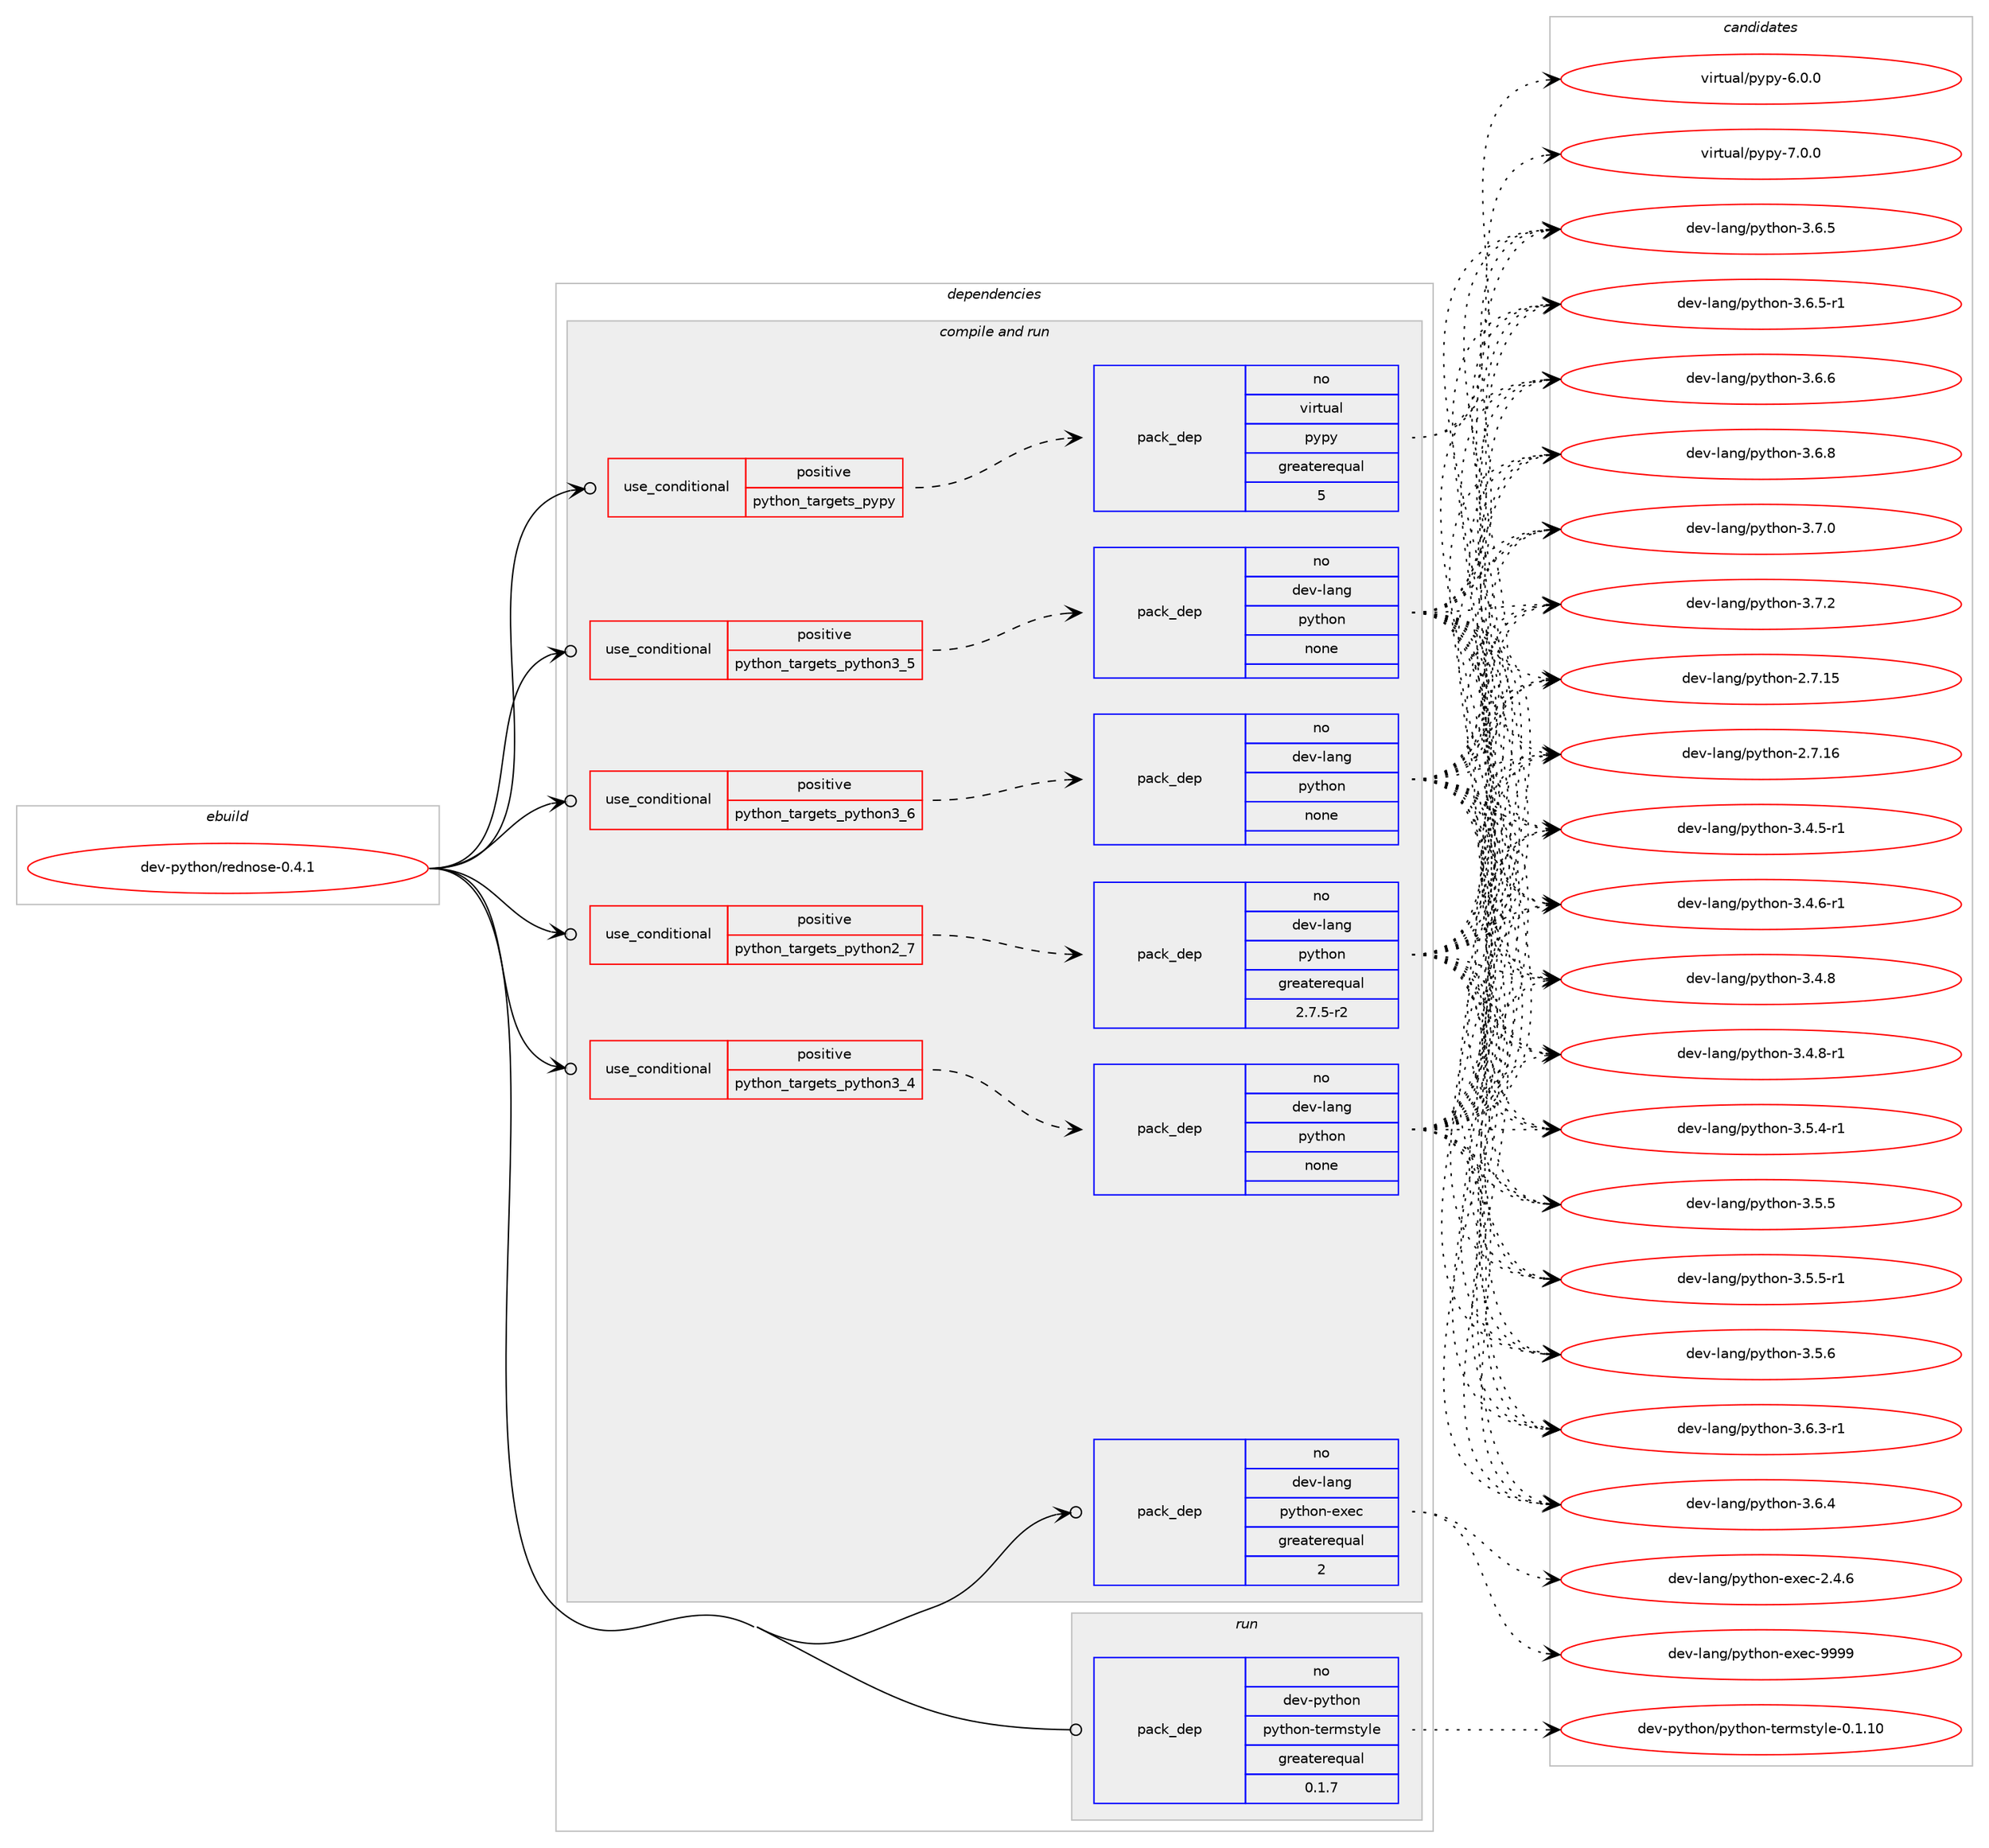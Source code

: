 digraph prolog {

# *************
# Graph options
# *************

newrank=true;
concentrate=true;
compound=true;
graph [rankdir=LR,fontname=Helvetica,fontsize=10,ranksep=1.5];#, ranksep=2.5, nodesep=0.2];
edge  [arrowhead=vee];
node  [fontname=Helvetica,fontsize=10];

# **********
# The ebuild
# **********

subgraph cluster_leftcol {
color=gray;
rank=same;
label=<<i>ebuild</i>>;
id [label="dev-python/rednose-0.4.1", color=red, width=4, href="../dev-python/rednose-0.4.1.svg"];
}

# ****************
# The dependencies
# ****************

subgraph cluster_midcol {
color=gray;
label=<<i>dependencies</i>>;
subgraph cluster_compile {
fillcolor="#eeeeee";
style=filled;
label=<<i>compile</i>>;
}
subgraph cluster_compileandrun {
fillcolor="#eeeeee";
style=filled;
label=<<i>compile and run</i>>;
subgraph cond383666 {
dependency1438573 [label=<<TABLE BORDER="0" CELLBORDER="1" CELLSPACING="0" CELLPADDING="4"><TR><TD ROWSPAN="3" CELLPADDING="10">use_conditional</TD></TR><TR><TD>positive</TD></TR><TR><TD>python_targets_pypy</TD></TR></TABLE>>, shape=none, color=red];
subgraph pack1031547 {
dependency1438574 [label=<<TABLE BORDER="0" CELLBORDER="1" CELLSPACING="0" CELLPADDING="4" WIDTH="220"><TR><TD ROWSPAN="6" CELLPADDING="30">pack_dep</TD></TR><TR><TD WIDTH="110">no</TD></TR><TR><TD>virtual</TD></TR><TR><TD>pypy</TD></TR><TR><TD>greaterequal</TD></TR><TR><TD>5</TD></TR></TABLE>>, shape=none, color=blue];
}
dependency1438573:e -> dependency1438574:w [weight=20,style="dashed",arrowhead="vee"];
}
id:e -> dependency1438573:w [weight=20,style="solid",arrowhead="odotvee"];
subgraph cond383667 {
dependency1438575 [label=<<TABLE BORDER="0" CELLBORDER="1" CELLSPACING="0" CELLPADDING="4"><TR><TD ROWSPAN="3" CELLPADDING="10">use_conditional</TD></TR><TR><TD>positive</TD></TR><TR><TD>python_targets_python2_7</TD></TR></TABLE>>, shape=none, color=red];
subgraph pack1031548 {
dependency1438576 [label=<<TABLE BORDER="0" CELLBORDER="1" CELLSPACING="0" CELLPADDING="4" WIDTH="220"><TR><TD ROWSPAN="6" CELLPADDING="30">pack_dep</TD></TR><TR><TD WIDTH="110">no</TD></TR><TR><TD>dev-lang</TD></TR><TR><TD>python</TD></TR><TR><TD>greaterequal</TD></TR><TR><TD>2.7.5-r2</TD></TR></TABLE>>, shape=none, color=blue];
}
dependency1438575:e -> dependency1438576:w [weight=20,style="dashed",arrowhead="vee"];
}
id:e -> dependency1438575:w [weight=20,style="solid",arrowhead="odotvee"];
subgraph cond383668 {
dependency1438577 [label=<<TABLE BORDER="0" CELLBORDER="1" CELLSPACING="0" CELLPADDING="4"><TR><TD ROWSPAN="3" CELLPADDING="10">use_conditional</TD></TR><TR><TD>positive</TD></TR><TR><TD>python_targets_python3_4</TD></TR></TABLE>>, shape=none, color=red];
subgraph pack1031549 {
dependency1438578 [label=<<TABLE BORDER="0" CELLBORDER="1" CELLSPACING="0" CELLPADDING="4" WIDTH="220"><TR><TD ROWSPAN="6" CELLPADDING="30">pack_dep</TD></TR><TR><TD WIDTH="110">no</TD></TR><TR><TD>dev-lang</TD></TR><TR><TD>python</TD></TR><TR><TD>none</TD></TR><TR><TD></TD></TR></TABLE>>, shape=none, color=blue];
}
dependency1438577:e -> dependency1438578:w [weight=20,style="dashed",arrowhead="vee"];
}
id:e -> dependency1438577:w [weight=20,style="solid",arrowhead="odotvee"];
subgraph cond383669 {
dependency1438579 [label=<<TABLE BORDER="0" CELLBORDER="1" CELLSPACING="0" CELLPADDING="4"><TR><TD ROWSPAN="3" CELLPADDING="10">use_conditional</TD></TR><TR><TD>positive</TD></TR><TR><TD>python_targets_python3_5</TD></TR></TABLE>>, shape=none, color=red];
subgraph pack1031550 {
dependency1438580 [label=<<TABLE BORDER="0" CELLBORDER="1" CELLSPACING="0" CELLPADDING="4" WIDTH="220"><TR><TD ROWSPAN="6" CELLPADDING="30">pack_dep</TD></TR><TR><TD WIDTH="110">no</TD></TR><TR><TD>dev-lang</TD></TR><TR><TD>python</TD></TR><TR><TD>none</TD></TR><TR><TD></TD></TR></TABLE>>, shape=none, color=blue];
}
dependency1438579:e -> dependency1438580:w [weight=20,style="dashed",arrowhead="vee"];
}
id:e -> dependency1438579:w [weight=20,style="solid",arrowhead="odotvee"];
subgraph cond383670 {
dependency1438581 [label=<<TABLE BORDER="0" CELLBORDER="1" CELLSPACING="0" CELLPADDING="4"><TR><TD ROWSPAN="3" CELLPADDING="10">use_conditional</TD></TR><TR><TD>positive</TD></TR><TR><TD>python_targets_python3_6</TD></TR></TABLE>>, shape=none, color=red];
subgraph pack1031551 {
dependency1438582 [label=<<TABLE BORDER="0" CELLBORDER="1" CELLSPACING="0" CELLPADDING="4" WIDTH="220"><TR><TD ROWSPAN="6" CELLPADDING="30">pack_dep</TD></TR><TR><TD WIDTH="110">no</TD></TR><TR><TD>dev-lang</TD></TR><TR><TD>python</TD></TR><TR><TD>none</TD></TR><TR><TD></TD></TR></TABLE>>, shape=none, color=blue];
}
dependency1438581:e -> dependency1438582:w [weight=20,style="dashed",arrowhead="vee"];
}
id:e -> dependency1438581:w [weight=20,style="solid",arrowhead="odotvee"];
subgraph pack1031552 {
dependency1438583 [label=<<TABLE BORDER="0" CELLBORDER="1" CELLSPACING="0" CELLPADDING="4" WIDTH="220"><TR><TD ROWSPAN="6" CELLPADDING="30">pack_dep</TD></TR><TR><TD WIDTH="110">no</TD></TR><TR><TD>dev-lang</TD></TR><TR><TD>python-exec</TD></TR><TR><TD>greaterequal</TD></TR><TR><TD>2</TD></TR></TABLE>>, shape=none, color=blue];
}
id:e -> dependency1438583:w [weight=20,style="solid",arrowhead="odotvee"];
}
subgraph cluster_run {
fillcolor="#eeeeee";
style=filled;
label=<<i>run</i>>;
subgraph pack1031553 {
dependency1438584 [label=<<TABLE BORDER="0" CELLBORDER="1" CELLSPACING="0" CELLPADDING="4" WIDTH="220"><TR><TD ROWSPAN="6" CELLPADDING="30">pack_dep</TD></TR><TR><TD WIDTH="110">no</TD></TR><TR><TD>dev-python</TD></TR><TR><TD>python-termstyle</TD></TR><TR><TD>greaterequal</TD></TR><TR><TD>0.1.7</TD></TR></TABLE>>, shape=none, color=blue];
}
id:e -> dependency1438584:w [weight=20,style="solid",arrowhead="odot"];
}
}

# **************
# The candidates
# **************

subgraph cluster_choices {
rank=same;
color=gray;
label=<<i>candidates</i>>;

subgraph choice1031547 {
color=black;
nodesep=1;
choice1181051141161179710847112121112121455446484648 [label="virtual/pypy-6.0.0", color=red, width=4,href="../virtual/pypy-6.0.0.svg"];
choice1181051141161179710847112121112121455546484648 [label="virtual/pypy-7.0.0", color=red, width=4,href="../virtual/pypy-7.0.0.svg"];
dependency1438574:e -> choice1181051141161179710847112121112121455446484648:w [style=dotted,weight="100"];
dependency1438574:e -> choice1181051141161179710847112121112121455546484648:w [style=dotted,weight="100"];
}
subgraph choice1031548 {
color=black;
nodesep=1;
choice10010111845108971101034711212111610411111045504655464953 [label="dev-lang/python-2.7.15", color=red, width=4,href="../dev-lang/python-2.7.15.svg"];
choice10010111845108971101034711212111610411111045504655464954 [label="dev-lang/python-2.7.16", color=red, width=4,href="../dev-lang/python-2.7.16.svg"];
choice1001011184510897110103471121211161041111104551465246534511449 [label="dev-lang/python-3.4.5-r1", color=red, width=4,href="../dev-lang/python-3.4.5-r1.svg"];
choice1001011184510897110103471121211161041111104551465246544511449 [label="dev-lang/python-3.4.6-r1", color=red, width=4,href="../dev-lang/python-3.4.6-r1.svg"];
choice100101118451089711010347112121116104111110455146524656 [label="dev-lang/python-3.4.8", color=red, width=4,href="../dev-lang/python-3.4.8.svg"];
choice1001011184510897110103471121211161041111104551465246564511449 [label="dev-lang/python-3.4.8-r1", color=red, width=4,href="../dev-lang/python-3.4.8-r1.svg"];
choice1001011184510897110103471121211161041111104551465346524511449 [label="dev-lang/python-3.5.4-r1", color=red, width=4,href="../dev-lang/python-3.5.4-r1.svg"];
choice100101118451089711010347112121116104111110455146534653 [label="dev-lang/python-3.5.5", color=red, width=4,href="../dev-lang/python-3.5.5.svg"];
choice1001011184510897110103471121211161041111104551465346534511449 [label="dev-lang/python-3.5.5-r1", color=red, width=4,href="../dev-lang/python-3.5.5-r1.svg"];
choice100101118451089711010347112121116104111110455146534654 [label="dev-lang/python-3.5.6", color=red, width=4,href="../dev-lang/python-3.5.6.svg"];
choice1001011184510897110103471121211161041111104551465446514511449 [label="dev-lang/python-3.6.3-r1", color=red, width=4,href="../dev-lang/python-3.6.3-r1.svg"];
choice100101118451089711010347112121116104111110455146544652 [label="dev-lang/python-3.6.4", color=red, width=4,href="../dev-lang/python-3.6.4.svg"];
choice100101118451089711010347112121116104111110455146544653 [label="dev-lang/python-3.6.5", color=red, width=4,href="../dev-lang/python-3.6.5.svg"];
choice1001011184510897110103471121211161041111104551465446534511449 [label="dev-lang/python-3.6.5-r1", color=red, width=4,href="../dev-lang/python-3.6.5-r1.svg"];
choice100101118451089711010347112121116104111110455146544654 [label="dev-lang/python-3.6.6", color=red, width=4,href="../dev-lang/python-3.6.6.svg"];
choice100101118451089711010347112121116104111110455146544656 [label="dev-lang/python-3.6.8", color=red, width=4,href="../dev-lang/python-3.6.8.svg"];
choice100101118451089711010347112121116104111110455146554648 [label="dev-lang/python-3.7.0", color=red, width=4,href="../dev-lang/python-3.7.0.svg"];
choice100101118451089711010347112121116104111110455146554650 [label="dev-lang/python-3.7.2", color=red, width=4,href="../dev-lang/python-3.7.2.svg"];
dependency1438576:e -> choice10010111845108971101034711212111610411111045504655464953:w [style=dotted,weight="100"];
dependency1438576:e -> choice10010111845108971101034711212111610411111045504655464954:w [style=dotted,weight="100"];
dependency1438576:e -> choice1001011184510897110103471121211161041111104551465246534511449:w [style=dotted,weight="100"];
dependency1438576:e -> choice1001011184510897110103471121211161041111104551465246544511449:w [style=dotted,weight="100"];
dependency1438576:e -> choice100101118451089711010347112121116104111110455146524656:w [style=dotted,weight="100"];
dependency1438576:e -> choice1001011184510897110103471121211161041111104551465246564511449:w [style=dotted,weight="100"];
dependency1438576:e -> choice1001011184510897110103471121211161041111104551465346524511449:w [style=dotted,weight="100"];
dependency1438576:e -> choice100101118451089711010347112121116104111110455146534653:w [style=dotted,weight="100"];
dependency1438576:e -> choice1001011184510897110103471121211161041111104551465346534511449:w [style=dotted,weight="100"];
dependency1438576:e -> choice100101118451089711010347112121116104111110455146534654:w [style=dotted,weight="100"];
dependency1438576:e -> choice1001011184510897110103471121211161041111104551465446514511449:w [style=dotted,weight="100"];
dependency1438576:e -> choice100101118451089711010347112121116104111110455146544652:w [style=dotted,weight="100"];
dependency1438576:e -> choice100101118451089711010347112121116104111110455146544653:w [style=dotted,weight="100"];
dependency1438576:e -> choice1001011184510897110103471121211161041111104551465446534511449:w [style=dotted,weight="100"];
dependency1438576:e -> choice100101118451089711010347112121116104111110455146544654:w [style=dotted,weight="100"];
dependency1438576:e -> choice100101118451089711010347112121116104111110455146544656:w [style=dotted,weight="100"];
dependency1438576:e -> choice100101118451089711010347112121116104111110455146554648:w [style=dotted,weight="100"];
dependency1438576:e -> choice100101118451089711010347112121116104111110455146554650:w [style=dotted,weight="100"];
}
subgraph choice1031549 {
color=black;
nodesep=1;
choice10010111845108971101034711212111610411111045504655464953 [label="dev-lang/python-2.7.15", color=red, width=4,href="../dev-lang/python-2.7.15.svg"];
choice10010111845108971101034711212111610411111045504655464954 [label="dev-lang/python-2.7.16", color=red, width=4,href="../dev-lang/python-2.7.16.svg"];
choice1001011184510897110103471121211161041111104551465246534511449 [label="dev-lang/python-3.4.5-r1", color=red, width=4,href="../dev-lang/python-3.4.5-r1.svg"];
choice1001011184510897110103471121211161041111104551465246544511449 [label="dev-lang/python-3.4.6-r1", color=red, width=4,href="../dev-lang/python-3.4.6-r1.svg"];
choice100101118451089711010347112121116104111110455146524656 [label="dev-lang/python-3.4.8", color=red, width=4,href="../dev-lang/python-3.4.8.svg"];
choice1001011184510897110103471121211161041111104551465246564511449 [label="dev-lang/python-3.4.8-r1", color=red, width=4,href="../dev-lang/python-3.4.8-r1.svg"];
choice1001011184510897110103471121211161041111104551465346524511449 [label="dev-lang/python-3.5.4-r1", color=red, width=4,href="../dev-lang/python-3.5.4-r1.svg"];
choice100101118451089711010347112121116104111110455146534653 [label="dev-lang/python-3.5.5", color=red, width=4,href="../dev-lang/python-3.5.5.svg"];
choice1001011184510897110103471121211161041111104551465346534511449 [label="dev-lang/python-3.5.5-r1", color=red, width=4,href="../dev-lang/python-3.5.5-r1.svg"];
choice100101118451089711010347112121116104111110455146534654 [label="dev-lang/python-3.5.6", color=red, width=4,href="../dev-lang/python-3.5.6.svg"];
choice1001011184510897110103471121211161041111104551465446514511449 [label="dev-lang/python-3.6.3-r1", color=red, width=4,href="../dev-lang/python-3.6.3-r1.svg"];
choice100101118451089711010347112121116104111110455146544652 [label="dev-lang/python-3.6.4", color=red, width=4,href="../dev-lang/python-3.6.4.svg"];
choice100101118451089711010347112121116104111110455146544653 [label="dev-lang/python-3.6.5", color=red, width=4,href="../dev-lang/python-3.6.5.svg"];
choice1001011184510897110103471121211161041111104551465446534511449 [label="dev-lang/python-3.6.5-r1", color=red, width=4,href="../dev-lang/python-3.6.5-r1.svg"];
choice100101118451089711010347112121116104111110455146544654 [label="dev-lang/python-3.6.6", color=red, width=4,href="../dev-lang/python-3.6.6.svg"];
choice100101118451089711010347112121116104111110455146544656 [label="dev-lang/python-3.6.8", color=red, width=4,href="../dev-lang/python-3.6.8.svg"];
choice100101118451089711010347112121116104111110455146554648 [label="dev-lang/python-3.7.0", color=red, width=4,href="../dev-lang/python-3.7.0.svg"];
choice100101118451089711010347112121116104111110455146554650 [label="dev-lang/python-3.7.2", color=red, width=4,href="../dev-lang/python-3.7.2.svg"];
dependency1438578:e -> choice10010111845108971101034711212111610411111045504655464953:w [style=dotted,weight="100"];
dependency1438578:e -> choice10010111845108971101034711212111610411111045504655464954:w [style=dotted,weight="100"];
dependency1438578:e -> choice1001011184510897110103471121211161041111104551465246534511449:w [style=dotted,weight="100"];
dependency1438578:e -> choice1001011184510897110103471121211161041111104551465246544511449:w [style=dotted,weight="100"];
dependency1438578:e -> choice100101118451089711010347112121116104111110455146524656:w [style=dotted,weight="100"];
dependency1438578:e -> choice1001011184510897110103471121211161041111104551465246564511449:w [style=dotted,weight="100"];
dependency1438578:e -> choice1001011184510897110103471121211161041111104551465346524511449:w [style=dotted,weight="100"];
dependency1438578:e -> choice100101118451089711010347112121116104111110455146534653:w [style=dotted,weight="100"];
dependency1438578:e -> choice1001011184510897110103471121211161041111104551465346534511449:w [style=dotted,weight="100"];
dependency1438578:e -> choice100101118451089711010347112121116104111110455146534654:w [style=dotted,weight="100"];
dependency1438578:e -> choice1001011184510897110103471121211161041111104551465446514511449:w [style=dotted,weight="100"];
dependency1438578:e -> choice100101118451089711010347112121116104111110455146544652:w [style=dotted,weight="100"];
dependency1438578:e -> choice100101118451089711010347112121116104111110455146544653:w [style=dotted,weight="100"];
dependency1438578:e -> choice1001011184510897110103471121211161041111104551465446534511449:w [style=dotted,weight="100"];
dependency1438578:e -> choice100101118451089711010347112121116104111110455146544654:w [style=dotted,weight="100"];
dependency1438578:e -> choice100101118451089711010347112121116104111110455146544656:w [style=dotted,weight="100"];
dependency1438578:e -> choice100101118451089711010347112121116104111110455146554648:w [style=dotted,weight="100"];
dependency1438578:e -> choice100101118451089711010347112121116104111110455146554650:w [style=dotted,weight="100"];
}
subgraph choice1031550 {
color=black;
nodesep=1;
choice10010111845108971101034711212111610411111045504655464953 [label="dev-lang/python-2.7.15", color=red, width=4,href="../dev-lang/python-2.7.15.svg"];
choice10010111845108971101034711212111610411111045504655464954 [label="dev-lang/python-2.7.16", color=red, width=4,href="../dev-lang/python-2.7.16.svg"];
choice1001011184510897110103471121211161041111104551465246534511449 [label="dev-lang/python-3.4.5-r1", color=red, width=4,href="../dev-lang/python-3.4.5-r1.svg"];
choice1001011184510897110103471121211161041111104551465246544511449 [label="dev-lang/python-3.4.6-r1", color=red, width=4,href="../dev-lang/python-3.4.6-r1.svg"];
choice100101118451089711010347112121116104111110455146524656 [label="dev-lang/python-3.4.8", color=red, width=4,href="../dev-lang/python-3.4.8.svg"];
choice1001011184510897110103471121211161041111104551465246564511449 [label="dev-lang/python-3.4.8-r1", color=red, width=4,href="../dev-lang/python-3.4.8-r1.svg"];
choice1001011184510897110103471121211161041111104551465346524511449 [label="dev-lang/python-3.5.4-r1", color=red, width=4,href="../dev-lang/python-3.5.4-r1.svg"];
choice100101118451089711010347112121116104111110455146534653 [label="dev-lang/python-3.5.5", color=red, width=4,href="../dev-lang/python-3.5.5.svg"];
choice1001011184510897110103471121211161041111104551465346534511449 [label="dev-lang/python-3.5.5-r1", color=red, width=4,href="../dev-lang/python-3.5.5-r1.svg"];
choice100101118451089711010347112121116104111110455146534654 [label="dev-lang/python-3.5.6", color=red, width=4,href="../dev-lang/python-3.5.6.svg"];
choice1001011184510897110103471121211161041111104551465446514511449 [label="dev-lang/python-3.6.3-r1", color=red, width=4,href="../dev-lang/python-3.6.3-r1.svg"];
choice100101118451089711010347112121116104111110455146544652 [label="dev-lang/python-3.6.4", color=red, width=4,href="../dev-lang/python-3.6.4.svg"];
choice100101118451089711010347112121116104111110455146544653 [label="dev-lang/python-3.6.5", color=red, width=4,href="../dev-lang/python-3.6.5.svg"];
choice1001011184510897110103471121211161041111104551465446534511449 [label="dev-lang/python-3.6.5-r1", color=red, width=4,href="../dev-lang/python-3.6.5-r1.svg"];
choice100101118451089711010347112121116104111110455146544654 [label="dev-lang/python-3.6.6", color=red, width=4,href="../dev-lang/python-3.6.6.svg"];
choice100101118451089711010347112121116104111110455146544656 [label="dev-lang/python-3.6.8", color=red, width=4,href="../dev-lang/python-3.6.8.svg"];
choice100101118451089711010347112121116104111110455146554648 [label="dev-lang/python-3.7.0", color=red, width=4,href="../dev-lang/python-3.7.0.svg"];
choice100101118451089711010347112121116104111110455146554650 [label="dev-lang/python-3.7.2", color=red, width=4,href="../dev-lang/python-3.7.2.svg"];
dependency1438580:e -> choice10010111845108971101034711212111610411111045504655464953:w [style=dotted,weight="100"];
dependency1438580:e -> choice10010111845108971101034711212111610411111045504655464954:w [style=dotted,weight="100"];
dependency1438580:e -> choice1001011184510897110103471121211161041111104551465246534511449:w [style=dotted,weight="100"];
dependency1438580:e -> choice1001011184510897110103471121211161041111104551465246544511449:w [style=dotted,weight="100"];
dependency1438580:e -> choice100101118451089711010347112121116104111110455146524656:w [style=dotted,weight="100"];
dependency1438580:e -> choice1001011184510897110103471121211161041111104551465246564511449:w [style=dotted,weight="100"];
dependency1438580:e -> choice1001011184510897110103471121211161041111104551465346524511449:w [style=dotted,weight="100"];
dependency1438580:e -> choice100101118451089711010347112121116104111110455146534653:w [style=dotted,weight="100"];
dependency1438580:e -> choice1001011184510897110103471121211161041111104551465346534511449:w [style=dotted,weight="100"];
dependency1438580:e -> choice100101118451089711010347112121116104111110455146534654:w [style=dotted,weight="100"];
dependency1438580:e -> choice1001011184510897110103471121211161041111104551465446514511449:w [style=dotted,weight="100"];
dependency1438580:e -> choice100101118451089711010347112121116104111110455146544652:w [style=dotted,weight="100"];
dependency1438580:e -> choice100101118451089711010347112121116104111110455146544653:w [style=dotted,weight="100"];
dependency1438580:e -> choice1001011184510897110103471121211161041111104551465446534511449:w [style=dotted,weight="100"];
dependency1438580:e -> choice100101118451089711010347112121116104111110455146544654:w [style=dotted,weight="100"];
dependency1438580:e -> choice100101118451089711010347112121116104111110455146544656:w [style=dotted,weight="100"];
dependency1438580:e -> choice100101118451089711010347112121116104111110455146554648:w [style=dotted,weight="100"];
dependency1438580:e -> choice100101118451089711010347112121116104111110455146554650:w [style=dotted,weight="100"];
}
subgraph choice1031551 {
color=black;
nodesep=1;
choice10010111845108971101034711212111610411111045504655464953 [label="dev-lang/python-2.7.15", color=red, width=4,href="../dev-lang/python-2.7.15.svg"];
choice10010111845108971101034711212111610411111045504655464954 [label="dev-lang/python-2.7.16", color=red, width=4,href="../dev-lang/python-2.7.16.svg"];
choice1001011184510897110103471121211161041111104551465246534511449 [label="dev-lang/python-3.4.5-r1", color=red, width=4,href="../dev-lang/python-3.4.5-r1.svg"];
choice1001011184510897110103471121211161041111104551465246544511449 [label="dev-lang/python-3.4.6-r1", color=red, width=4,href="../dev-lang/python-3.4.6-r1.svg"];
choice100101118451089711010347112121116104111110455146524656 [label="dev-lang/python-3.4.8", color=red, width=4,href="../dev-lang/python-3.4.8.svg"];
choice1001011184510897110103471121211161041111104551465246564511449 [label="dev-lang/python-3.4.8-r1", color=red, width=4,href="../dev-lang/python-3.4.8-r1.svg"];
choice1001011184510897110103471121211161041111104551465346524511449 [label="dev-lang/python-3.5.4-r1", color=red, width=4,href="../dev-lang/python-3.5.4-r1.svg"];
choice100101118451089711010347112121116104111110455146534653 [label="dev-lang/python-3.5.5", color=red, width=4,href="../dev-lang/python-3.5.5.svg"];
choice1001011184510897110103471121211161041111104551465346534511449 [label="dev-lang/python-3.5.5-r1", color=red, width=4,href="../dev-lang/python-3.5.5-r1.svg"];
choice100101118451089711010347112121116104111110455146534654 [label="dev-lang/python-3.5.6", color=red, width=4,href="../dev-lang/python-3.5.6.svg"];
choice1001011184510897110103471121211161041111104551465446514511449 [label="dev-lang/python-3.6.3-r1", color=red, width=4,href="../dev-lang/python-3.6.3-r1.svg"];
choice100101118451089711010347112121116104111110455146544652 [label="dev-lang/python-3.6.4", color=red, width=4,href="../dev-lang/python-3.6.4.svg"];
choice100101118451089711010347112121116104111110455146544653 [label="dev-lang/python-3.6.5", color=red, width=4,href="../dev-lang/python-3.6.5.svg"];
choice1001011184510897110103471121211161041111104551465446534511449 [label="dev-lang/python-3.6.5-r1", color=red, width=4,href="../dev-lang/python-3.6.5-r1.svg"];
choice100101118451089711010347112121116104111110455146544654 [label="dev-lang/python-3.6.6", color=red, width=4,href="../dev-lang/python-3.6.6.svg"];
choice100101118451089711010347112121116104111110455146544656 [label="dev-lang/python-3.6.8", color=red, width=4,href="../dev-lang/python-3.6.8.svg"];
choice100101118451089711010347112121116104111110455146554648 [label="dev-lang/python-3.7.0", color=red, width=4,href="../dev-lang/python-3.7.0.svg"];
choice100101118451089711010347112121116104111110455146554650 [label="dev-lang/python-3.7.2", color=red, width=4,href="../dev-lang/python-3.7.2.svg"];
dependency1438582:e -> choice10010111845108971101034711212111610411111045504655464953:w [style=dotted,weight="100"];
dependency1438582:e -> choice10010111845108971101034711212111610411111045504655464954:w [style=dotted,weight="100"];
dependency1438582:e -> choice1001011184510897110103471121211161041111104551465246534511449:w [style=dotted,weight="100"];
dependency1438582:e -> choice1001011184510897110103471121211161041111104551465246544511449:w [style=dotted,weight="100"];
dependency1438582:e -> choice100101118451089711010347112121116104111110455146524656:w [style=dotted,weight="100"];
dependency1438582:e -> choice1001011184510897110103471121211161041111104551465246564511449:w [style=dotted,weight="100"];
dependency1438582:e -> choice1001011184510897110103471121211161041111104551465346524511449:w [style=dotted,weight="100"];
dependency1438582:e -> choice100101118451089711010347112121116104111110455146534653:w [style=dotted,weight="100"];
dependency1438582:e -> choice1001011184510897110103471121211161041111104551465346534511449:w [style=dotted,weight="100"];
dependency1438582:e -> choice100101118451089711010347112121116104111110455146534654:w [style=dotted,weight="100"];
dependency1438582:e -> choice1001011184510897110103471121211161041111104551465446514511449:w [style=dotted,weight="100"];
dependency1438582:e -> choice100101118451089711010347112121116104111110455146544652:w [style=dotted,weight="100"];
dependency1438582:e -> choice100101118451089711010347112121116104111110455146544653:w [style=dotted,weight="100"];
dependency1438582:e -> choice1001011184510897110103471121211161041111104551465446534511449:w [style=dotted,weight="100"];
dependency1438582:e -> choice100101118451089711010347112121116104111110455146544654:w [style=dotted,weight="100"];
dependency1438582:e -> choice100101118451089711010347112121116104111110455146544656:w [style=dotted,weight="100"];
dependency1438582:e -> choice100101118451089711010347112121116104111110455146554648:w [style=dotted,weight="100"];
dependency1438582:e -> choice100101118451089711010347112121116104111110455146554650:w [style=dotted,weight="100"];
}
subgraph choice1031552 {
color=black;
nodesep=1;
choice1001011184510897110103471121211161041111104510112010199455046524654 [label="dev-lang/python-exec-2.4.6", color=red, width=4,href="../dev-lang/python-exec-2.4.6.svg"];
choice10010111845108971101034711212111610411111045101120101994557575757 [label="dev-lang/python-exec-9999", color=red, width=4,href="../dev-lang/python-exec-9999.svg"];
dependency1438583:e -> choice1001011184510897110103471121211161041111104510112010199455046524654:w [style=dotted,weight="100"];
dependency1438583:e -> choice10010111845108971101034711212111610411111045101120101994557575757:w [style=dotted,weight="100"];
}
subgraph choice1031553 {
color=black;
nodesep=1;
choice10010111845112121116104111110471121211161041111104511610111410911511612110810145484649464948 [label="dev-python/python-termstyle-0.1.10", color=red, width=4,href="../dev-python/python-termstyle-0.1.10.svg"];
dependency1438584:e -> choice10010111845112121116104111110471121211161041111104511610111410911511612110810145484649464948:w [style=dotted,weight="100"];
}
}

}
